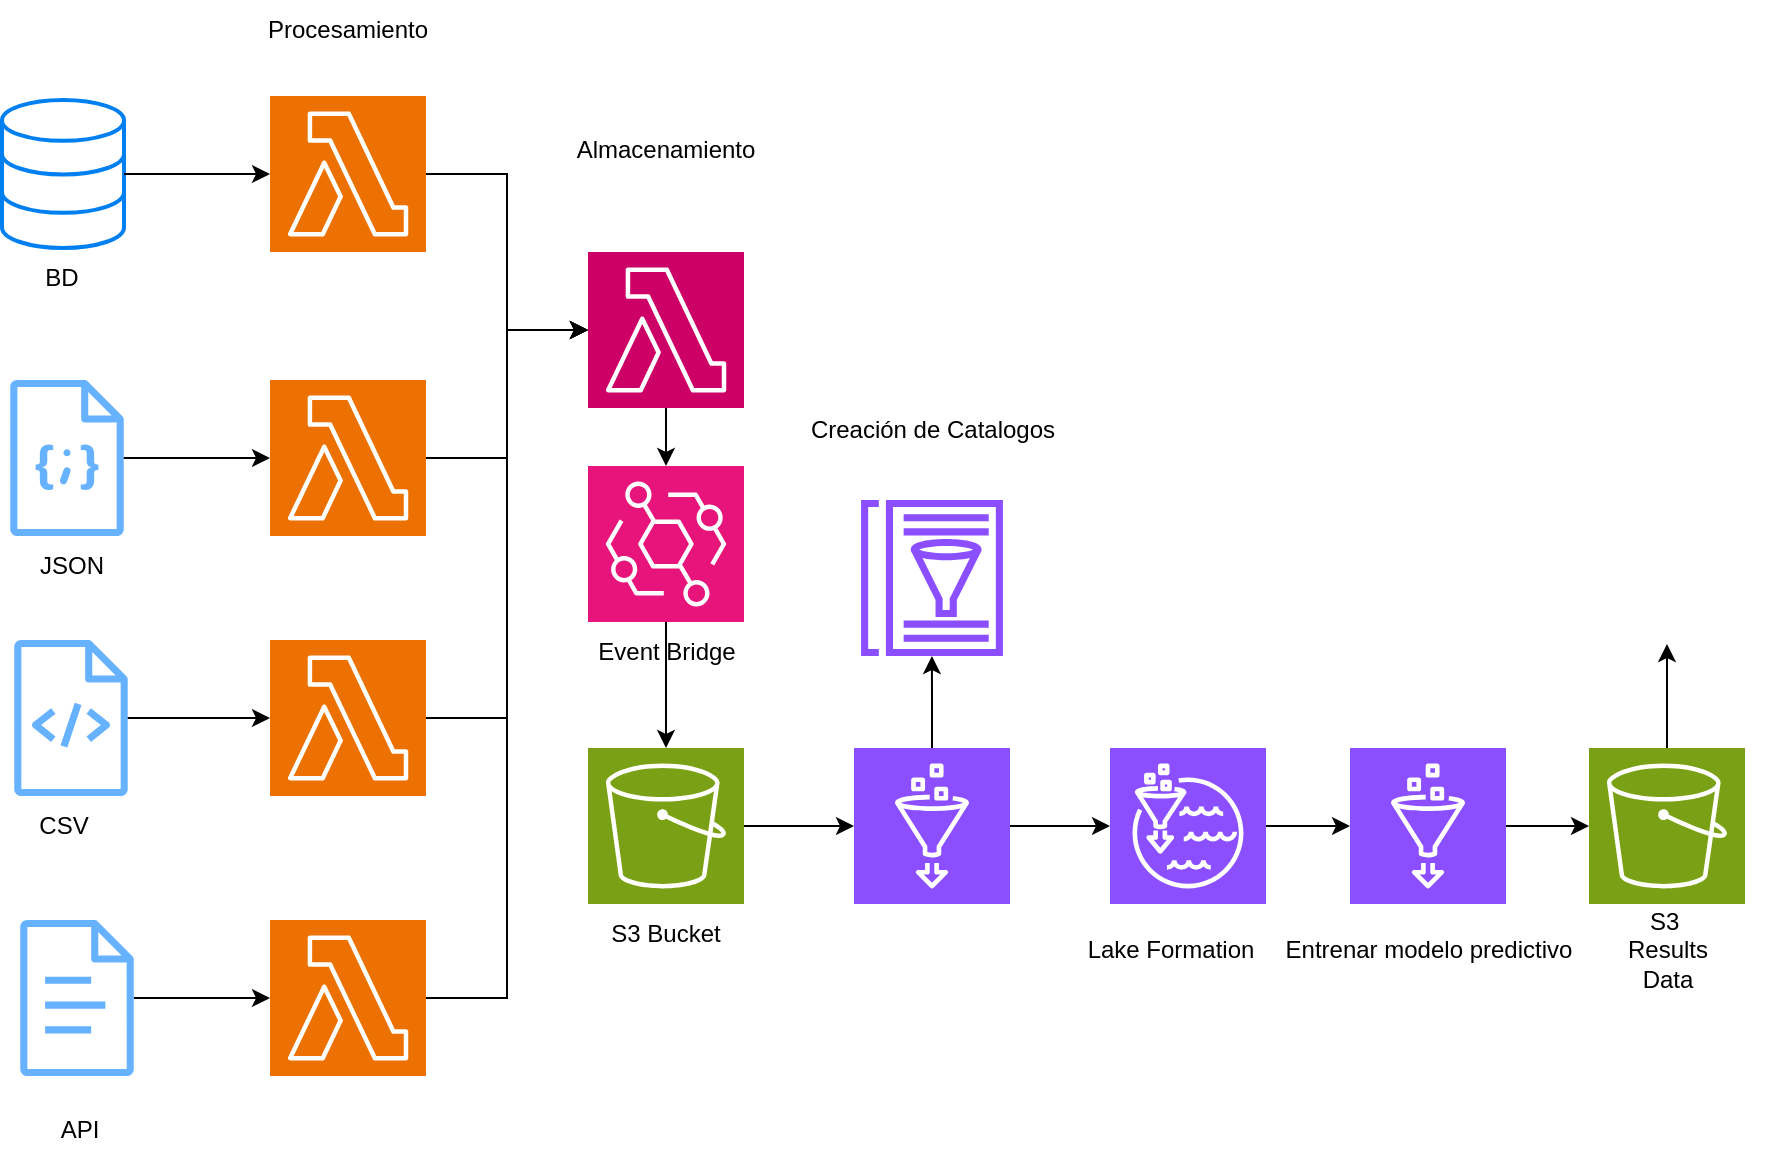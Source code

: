 <mxfile version="26.2.14">
  <diagram name="Página-1" id="gfYEeVXDrZuQ-25ZXmSc">
    <mxGraphModel dx="1554" dy="933" grid="1" gridSize="10" guides="1" tooltips="1" connect="1" arrows="1" fold="1" page="1" pageScale="1" pageWidth="1200" pageHeight="1600" math="0" shadow="0">
      <root>
        <mxCell id="0" />
        <mxCell id="1" parent="0" />
        <mxCell id="uiOcUS1UXc89rVokBoGU-2" value="" style="sketch=0;outlineConnect=0;fontColor=#232F3E;gradientColor=none;fillColor=#66B2FF;strokeColor=none;dashed=0;verticalLabelPosition=bottom;verticalAlign=top;align=center;html=1;fontSize=12;fontStyle=0;aspect=fixed;pointerEvents=1;shape=mxgraph.aws4.source_code;" vertex="1" parent="1">
          <mxGeometry x="102" y="530" width="57" height="78" as="geometry" />
        </mxCell>
        <mxCell id="uiOcUS1UXc89rVokBoGU-3" value="" style="sketch=0;outlineConnect=0;fontColor=#232F3E;gradientColor=none;fillColor=#66B2FF;strokeColor=none;dashed=0;verticalLabelPosition=bottom;verticalAlign=top;align=center;html=1;fontSize=12;fontStyle=0;aspect=fixed;pointerEvents=1;shape=mxgraph.aws4.json_script;" vertex="1" parent="1">
          <mxGeometry x="100" y="400" width="57" height="78" as="geometry" />
        </mxCell>
        <mxCell id="uiOcUS1UXc89rVokBoGU-6" value="" style="sketch=0;points=[[0,0,0],[0.25,0,0],[0.5,0,0],[0.75,0,0],[1,0,0],[0,1,0],[0.25,1,0],[0.5,1,0],[0.75,1,0],[1,1,0],[0,0.25,0],[0,0.5,0],[0,0.75,0],[1,0.25,0],[1,0.5,0],[1,0.75,0]];outlineConnect=0;fontColor=#232F3E;fillColor=#7AA116;strokeColor=#ffffff;dashed=0;verticalLabelPosition=bottom;verticalAlign=top;align=center;html=1;fontSize=12;fontStyle=0;aspect=fixed;shape=mxgraph.aws4.resourceIcon;resIcon=mxgraph.aws4.s3;" vertex="1" parent="1">
          <mxGeometry x="389" y="584" width="78" height="78" as="geometry" />
        </mxCell>
        <mxCell id="uiOcUS1UXc89rVokBoGU-7" value="S3 Bucket" style="text;html=1;align=center;verticalAlign=middle;whiteSpace=wrap;rounded=0;" vertex="1" parent="1">
          <mxGeometry x="398" y="662" width="60" height="30" as="geometry" />
        </mxCell>
        <mxCell id="uiOcUS1UXc89rVokBoGU-8" value="" style="sketch=0;points=[[0,0,0],[0.25,0,0],[0.5,0,0],[0.75,0,0],[1,0,0],[0,1,0],[0.25,1,0],[0.5,1,0],[0.75,1,0],[1,1,0],[0,0.25,0],[0,0.5,0],[0,0.75,0],[1,0.25,0],[1,0.5,0],[1,0.75,0]];outlineConnect=0;fontColor=#232F3E;fillColor=#ED7100;strokeColor=#ffffff;dashed=0;verticalLabelPosition=bottom;verticalAlign=top;align=center;html=1;fontSize=12;fontStyle=0;aspect=fixed;shape=mxgraph.aws4.resourceIcon;resIcon=mxgraph.aws4.lambda;" vertex="1" parent="1">
          <mxGeometry x="230" y="258" width="78" height="78" as="geometry" />
        </mxCell>
        <mxCell id="uiOcUS1UXc89rVokBoGU-39" style="edgeStyle=orthogonalEdgeStyle;rounded=0;orthogonalLoop=1;jettySize=auto;html=1;" edge="1" parent="1" source="uiOcUS1UXc89rVokBoGU-9" target="uiOcUS1UXc89rVokBoGU-28">
          <mxGeometry relative="1" as="geometry" />
        </mxCell>
        <mxCell id="uiOcUS1UXc89rVokBoGU-9" value="" style="sketch=0;points=[[0,0,0],[0.25,0,0],[0.5,0,0],[0.75,0,0],[1,0,0],[0,1,0],[0.25,1,0],[0.5,1,0],[0.75,1,0],[1,1,0],[0,0.25,0],[0,0.5,0],[0,0.75,0],[1,0.25,0],[1,0.5,0],[1,0.75,0]];outlineConnect=0;fontColor=#232F3E;fillColor=#ED7100;strokeColor=#ffffff;dashed=0;verticalLabelPosition=bottom;verticalAlign=top;align=center;html=1;fontSize=12;fontStyle=0;aspect=fixed;shape=mxgraph.aws4.resourceIcon;resIcon=mxgraph.aws4.lambda;" vertex="1" parent="1">
          <mxGeometry x="230" y="400" width="78" height="78" as="geometry" />
        </mxCell>
        <mxCell id="uiOcUS1UXc89rVokBoGU-10" value="BD" style="text;html=1;align=center;verticalAlign=middle;whiteSpace=wrap;rounded=0;" vertex="1" parent="1">
          <mxGeometry x="96" y="334" width="60" height="30" as="geometry" />
        </mxCell>
        <mxCell id="uiOcUS1UXc89rVokBoGU-11" value="JSON" style="text;html=1;align=center;verticalAlign=middle;whiteSpace=wrap;rounded=0;" vertex="1" parent="1">
          <mxGeometry x="100.5" y="478" width="60" height="30" as="geometry" />
        </mxCell>
        <mxCell id="uiOcUS1UXc89rVokBoGU-12" value="CSV" style="text;html=1;align=center;verticalAlign=middle;whiteSpace=wrap;rounded=0;" vertex="1" parent="1">
          <mxGeometry x="97" y="608" width="60" height="30" as="geometry" />
        </mxCell>
        <mxCell id="uiOcUS1UXc89rVokBoGU-22" style="edgeStyle=orthogonalEdgeStyle;rounded=0;orthogonalLoop=1;jettySize=auto;html=1;" edge="1" parent="1" source="uiOcUS1UXc89rVokBoGU-13" target="uiOcUS1UXc89rVokBoGU-18">
          <mxGeometry relative="1" as="geometry" />
        </mxCell>
        <mxCell id="uiOcUS1UXc89rVokBoGU-13" value="" style="sketch=0;outlineConnect=0;fontColor=#232F3E;gradientColor=none;fillColor=#66B2FF;strokeColor=none;dashed=0;verticalLabelPosition=bottom;verticalAlign=top;align=center;html=1;fontSize=12;fontStyle=0;aspect=fixed;pointerEvents=1;shape=mxgraph.aws4.document;" vertex="1" parent="1">
          <mxGeometry x="105" y="670" width="57" height="78" as="geometry" />
        </mxCell>
        <mxCell id="uiOcUS1UXc89rVokBoGU-14" value="API" style="text;html=1;align=center;verticalAlign=middle;whiteSpace=wrap;rounded=0;" vertex="1" parent="1">
          <mxGeometry x="105" y="760" width="60" height="30" as="geometry" />
        </mxCell>
        <mxCell id="uiOcUS1UXc89rVokBoGU-15" value="" style="html=1;verticalLabelPosition=bottom;align=center;labelBackgroundColor=#ffffff;verticalAlign=top;strokeWidth=2;strokeColor=#0080F0;shadow=0;dashed=0;shape=mxgraph.ios7.icons.data;" vertex="1" parent="1">
          <mxGeometry x="96" y="260" width="61" height="74" as="geometry" />
        </mxCell>
        <mxCell id="uiOcUS1UXc89rVokBoGU-17" value="" style="sketch=0;points=[[0,0,0],[0.25,0,0],[0.5,0,0],[0.75,0,0],[1,0,0],[0,1,0],[0.25,1,0],[0.5,1,0],[0.75,1,0],[1,1,0],[0,0.25,0],[0,0.5,0],[0,0.75,0],[1,0.25,0],[1,0.5,0],[1,0.75,0]];outlineConnect=0;fontColor=#232F3E;fillColor=#ED7100;strokeColor=#ffffff;dashed=0;verticalLabelPosition=bottom;verticalAlign=top;align=center;html=1;fontSize=12;fontStyle=0;aspect=fixed;shape=mxgraph.aws4.resourceIcon;resIcon=mxgraph.aws4.lambda;" vertex="1" parent="1">
          <mxGeometry x="230" y="530" width="78" height="78" as="geometry" />
        </mxCell>
        <mxCell id="uiOcUS1UXc89rVokBoGU-18" value="" style="sketch=0;points=[[0,0,0],[0.25,0,0],[0.5,0,0],[0.75,0,0],[1,0,0],[0,1,0],[0.25,1,0],[0.5,1,0],[0.75,1,0],[1,1,0],[0,0.25,0],[0,0.5,0],[0,0.75,0],[1,0.25,0],[1,0.5,0],[1,0.75,0]];outlineConnect=0;fontColor=#232F3E;fillColor=#ED7100;strokeColor=#ffffff;dashed=0;verticalLabelPosition=bottom;verticalAlign=top;align=center;html=1;fontSize=12;fontStyle=0;aspect=fixed;shape=mxgraph.aws4.resourceIcon;resIcon=mxgraph.aws4.lambda;" vertex="1" parent="1">
          <mxGeometry x="230" y="670" width="78" height="78" as="geometry" />
        </mxCell>
        <mxCell id="uiOcUS1UXc89rVokBoGU-19" style="edgeStyle=orthogonalEdgeStyle;rounded=0;orthogonalLoop=1;jettySize=auto;html=1;entryX=0;entryY=0.5;entryDx=0;entryDy=0;entryPerimeter=0;" edge="1" parent="1" source="uiOcUS1UXc89rVokBoGU-15" target="uiOcUS1UXc89rVokBoGU-8">
          <mxGeometry relative="1" as="geometry" />
        </mxCell>
        <mxCell id="uiOcUS1UXc89rVokBoGU-20" style="edgeStyle=orthogonalEdgeStyle;rounded=0;orthogonalLoop=1;jettySize=auto;html=1;entryX=0;entryY=0.5;entryDx=0;entryDy=0;entryPerimeter=0;" edge="1" parent="1" source="uiOcUS1UXc89rVokBoGU-3" target="uiOcUS1UXc89rVokBoGU-9">
          <mxGeometry relative="1" as="geometry" />
        </mxCell>
        <mxCell id="uiOcUS1UXc89rVokBoGU-21" style="edgeStyle=orthogonalEdgeStyle;rounded=0;orthogonalLoop=1;jettySize=auto;html=1;entryX=0;entryY=0.5;entryDx=0;entryDy=0;entryPerimeter=0;" edge="1" parent="1" source="uiOcUS1UXc89rVokBoGU-2" target="uiOcUS1UXc89rVokBoGU-17">
          <mxGeometry relative="1" as="geometry" />
        </mxCell>
        <mxCell id="uiOcUS1UXc89rVokBoGU-43" style="edgeStyle=orthogonalEdgeStyle;rounded=0;orthogonalLoop=1;jettySize=auto;html=1;" edge="1" parent="1" source="uiOcUS1UXc89rVokBoGU-66" target="uiOcUS1UXc89rVokBoGU-6">
          <mxGeometry relative="1" as="geometry" />
        </mxCell>
        <mxCell id="uiOcUS1UXc89rVokBoGU-28" value="" style="sketch=0;points=[[0,0,0],[0.25,0,0],[0.5,0,0],[0.75,0,0],[1,0,0],[0,1,0],[0.25,1,0],[0.5,1,0],[0.75,1,0],[1,1,0],[0,0.25,0],[0,0.5,0],[0,0.75,0],[1,0.25,0],[1,0.5,0],[1,0.75,0]];outlineConnect=0;fontColor=#232F3E;fillColor=#CC0066;strokeColor=#ffffff;dashed=0;verticalLabelPosition=bottom;verticalAlign=top;align=center;html=1;fontSize=12;fontStyle=0;aspect=fixed;shape=mxgraph.aws4.resourceIcon;resIcon=mxgraph.aws4.lambda;" vertex="1" parent="1">
          <mxGeometry x="389" y="336" width="78" height="78" as="geometry" />
        </mxCell>
        <mxCell id="uiOcUS1UXc89rVokBoGU-35" value="Almacenamiento" style="text;html=1;align=center;verticalAlign=middle;whiteSpace=wrap;rounded=0;" vertex="1" parent="1">
          <mxGeometry x="398" y="270" width="60" height="30" as="geometry" />
        </mxCell>
        <mxCell id="uiOcUS1UXc89rVokBoGU-37" value="Procesamiento" style="text;html=1;align=center;verticalAlign=middle;whiteSpace=wrap;rounded=0;" vertex="1" parent="1">
          <mxGeometry x="239" y="210" width="60" height="30" as="geometry" />
        </mxCell>
        <mxCell id="uiOcUS1UXc89rVokBoGU-38" style="edgeStyle=orthogonalEdgeStyle;rounded=0;orthogonalLoop=1;jettySize=auto;html=1;entryX=0;entryY=0.5;entryDx=0;entryDy=0;entryPerimeter=0;" edge="1" parent="1" source="uiOcUS1UXc89rVokBoGU-8" target="uiOcUS1UXc89rVokBoGU-28">
          <mxGeometry relative="1" as="geometry" />
        </mxCell>
        <mxCell id="uiOcUS1UXc89rVokBoGU-41" style="edgeStyle=orthogonalEdgeStyle;rounded=0;orthogonalLoop=1;jettySize=auto;html=1;entryX=0;entryY=0.5;entryDx=0;entryDy=0;entryPerimeter=0;" edge="1" parent="1" source="uiOcUS1UXc89rVokBoGU-17" target="uiOcUS1UXc89rVokBoGU-28">
          <mxGeometry relative="1" as="geometry" />
        </mxCell>
        <mxCell id="uiOcUS1UXc89rVokBoGU-42" style="edgeStyle=orthogonalEdgeStyle;rounded=0;orthogonalLoop=1;jettySize=auto;html=1;entryX=0;entryY=0.5;entryDx=0;entryDy=0;entryPerimeter=0;" edge="1" parent="1" source="uiOcUS1UXc89rVokBoGU-18" target="uiOcUS1UXc89rVokBoGU-28">
          <mxGeometry relative="1" as="geometry" />
        </mxCell>
        <mxCell id="uiOcUS1UXc89rVokBoGU-47" style="edgeStyle=orthogonalEdgeStyle;rounded=0;orthogonalLoop=1;jettySize=auto;html=1;" edge="1" parent="1" source="uiOcUS1UXc89rVokBoGU-44" target="uiOcUS1UXc89rVokBoGU-45">
          <mxGeometry relative="1" as="geometry" />
        </mxCell>
        <mxCell id="uiOcUS1UXc89rVokBoGU-44" value="" style="sketch=0;points=[[0,0,0],[0.25,0,0],[0.5,0,0],[0.75,0,0],[1,0,0],[0,1,0],[0.25,1,0],[0.5,1,0],[0.75,1,0],[1,1,0],[0,0.25,0],[0,0.5,0],[0,0.75,0],[1,0.25,0],[1,0.5,0],[1,0.75,0]];outlineConnect=0;fontColor=#232F3E;fillColor=#8C4FFF;strokeColor=#ffffff;dashed=0;verticalLabelPosition=bottom;verticalAlign=top;align=center;html=1;fontSize=12;fontStyle=0;aspect=fixed;shape=mxgraph.aws4.resourceIcon;resIcon=mxgraph.aws4.glue;" vertex="1" parent="1">
          <mxGeometry x="522" y="584" width="78" height="78" as="geometry" />
        </mxCell>
        <mxCell id="uiOcUS1UXc89rVokBoGU-45" value="" style="sketch=0;outlineConnect=0;fontColor=#232F3E;gradientColor=none;fillColor=#8C4FFF;strokeColor=none;dashed=0;verticalLabelPosition=bottom;verticalAlign=top;align=center;html=1;fontSize=12;fontStyle=0;aspect=fixed;pointerEvents=1;shape=mxgraph.aws4.glue_data_catalog;" vertex="1" parent="1">
          <mxGeometry x="525" y="460" width="72" height="78" as="geometry" />
        </mxCell>
        <mxCell id="uiOcUS1UXc89rVokBoGU-46" style="edgeStyle=orthogonalEdgeStyle;rounded=0;orthogonalLoop=1;jettySize=auto;html=1;entryX=0;entryY=0.5;entryDx=0;entryDy=0;entryPerimeter=0;" edge="1" parent="1" source="uiOcUS1UXc89rVokBoGU-6" target="uiOcUS1UXc89rVokBoGU-44">
          <mxGeometry relative="1" as="geometry" />
        </mxCell>
        <mxCell id="uiOcUS1UXc89rVokBoGU-49" style="edgeStyle=orthogonalEdgeStyle;rounded=0;orthogonalLoop=1;jettySize=auto;html=1;entryX=0;entryY=0.5;entryDx=0;entryDy=0;entryPerimeter=0;" edge="1" parent="1" source="uiOcUS1UXc89rVokBoGU-44">
          <mxGeometry relative="1" as="geometry">
            <mxPoint x="650" y="623" as="targetPoint" />
          </mxGeometry>
        </mxCell>
        <mxCell id="uiOcUS1UXc89rVokBoGU-51" value="" style="sketch=0;points=[[0,0,0],[0.25,0,0],[0.5,0,0],[0.75,0,0],[1,0,0],[0,1,0],[0.25,1,0],[0.5,1,0],[0.75,1,0],[1,1,0],[0,0.25,0],[0,0.5,0],[0,0.75,0],[1,0.25,0],[1,0.5,0],[1,0.75,0]];outlineConnect=0;fontColor=#232F3E;fillColor=#8C4FFF;strokeColor=#ffffff;dashed=0;verticalLabelPosition=bottom;verticalAlign=top;align=center;html=1;fontSize=12;fontStyle=0;aspect=fixed;shape=mxgraph.aws4.resourceIcon;resIcon=mxgraph.aws4.lake_formation;" vertex="1" parent="1">
          <mxGeometry x="650" y="584" width="78" height="78" as="geometry" />
        </mxCell>
        <mxCell id="uiOcUS1UXc89rVokBoGU-52" value="" style="sketch=0;points=[[0,0,0],[0.25,0,0],[0.5,0,0],[0.75,0,0],[1,0,0],[0,1,0],[0.25,1,0],[0.5,1,0],[0.75,1,0],[1,1,0],[0,0.25,0],[0,0.5,0],[0,0.75,0],[1,0.25,0],[1,0.5,0],[1,0.75,0]];outlineConnect=0;fontColor=#232F3E;fillColor=#8C4FFF;strokeColor=#ffffff;dashed=0;verticalLabelPosition=bottom;verticalAlign=top;align=center;html=1;fontSize=12;fontStyle=0;aspect=fixed;shape=mxgraph.aws4.resourceIcon;resIcon=mxgraph.aws4.glue;" vertex="1" parent="1">
          <mxGeometry x="770" y="584" width="78" height="78" as="geometry" />
        </mxCell>
        <mxCell id="uiOcUS1UXc89rVokBoGU-53" style="edgeStyle=orthogonalEdgeStyle;rounded=0;orthogonalLoop=1;jettySize=auto;html=1;entryX=0;entryY=0.5;entryDx=0;entryDy=0;entryPerimeter=0;" edge="1" parent="1" source="uiOcUS1UXc89rVokBoGU-51" target="uiOcUS1UXc89rVokBoGU-52">
          <mxGeometry relative="1" as="geometry" />
        </mxCell>
        <mxCell id="uiOcUS1UXc89rVokBoGU-54" value="&lt;span id=&quot;docs-internal-guid-f54655bc-7fff-d866-c26d-fa4de6e5eb7c&quot;&gt;&lt;span style=&quot;font-family: Arial, sans-serif; background-color: transparent; font-variant-numeric: normal; font-variant-east-asian: normal; font-variant-alternates: normal; font-variant-position: normal; font-variant-emoji: normal; vertical-align: baseline; white-space-collapse: preserve;&quot;&gt;&lt;font&gt;Entrenar modelo predictivo&lt;/font&gt;&lt;/span&gt;&lt;/span&gt;" style="text;html=1;align=center;verticalAlign=middle;whiteSpace=wrap;rounded=0;" vertex="1" parent="1">
          <mxGeometry x="728.5" y="670" width="161" height="30" as="geometry" />
        </mxCell>
        <mxCell id="uiOcUS1UXc89rVokBoGU-55" value="&lt;span id=&quot;docs-internal-guid-f54655bc-7fff-d866-c26d-fa4de6e5eb7c&quot;&gt;&lt;span style=&quot;font-family: Arial, sans-serif; background-color: transparent; font-variant-numeric: normal; font-variant-east-asian: normal; font-variant-alternates: normal; font-variant-position: normal; font-variant-emoji: normal; vertical-align: baseline; white-space-collapse: preserve;&quot;&gt;&lt;font&gt;Lake Formation&lt;/font&gt;&lt;/span&gt;&lt;/span&gt;" style="text;html=1;align=center;verticalAlign=middle;whiteSpace=wrap;rounded=0;" vertex="1" parent="1">
          <mxGeometry x="600" y="670" width="161" height="30" as="geometry" />
        </mxCell>
        <mxCell id="uiOcUS1UXc89rVokBoGU-56" value="&lt;font face=&quot;Arial, sans-serif&quot;&gt;&lt;span style=&quot;white-space-collapse: preserve;&quot;&gt;Creación de Catalogos&lt;/span&gt;&lt;/font&gt;" style="text;html=1;align=center;verticalAlign=middle;whiteSpace=wrap;rounded=0;" vertex="1" parent="1">
          <mxGeometry x="480.5" y="410" width="161" height="30" as="geometry" />
        </mxCell>
        <mxCell id="uiOcUS1UXc89rVokBoGU-60" value="" style="shape=image;imageAspect=0;aspect=fixed;verticalLabelPosition=bottom;verticalAlign=top;image=https://discover.strongdm.com/hs-fs/hubfs/Technology%20Images/apache-superset.png?width=150&amp;height=150&amp;name=apache-superset.png;" vertex="1" parent="1">
          <mxGeometry x="878.5" y="432" width="100" height="100" as="geometry" />
        </mxCell>
        <mxCell id="uiOcUS1UXc89rVokBoGU-64" style="edgeStyle=orthogonalEdgeStyle;rounded=0;orthogonalLoop=1;jettySize=auto;html=1;" edge="1" parent="1" source="uiOcUS1UXc89rVokBoGU-62" target="uiOcUS1UXc89rVokBoGU-60">
          <mxGeometry relative="1" as="geometry" />
        </mxCell>
        <mxCell id="uiOcUS1UXc89rVokBoGU-62" value="" style="sketch=0;points=[[0,0,0],[0.25,0,0],[0.5,0,0],[0.75,0,0],[1,0,0],[0,1,0],[0.25,1,0],[0.5,1,0],[0.75,1,0],[1,1,0],[0,0.25,0],[0,0.5,0],[0,0.75,0],[1,0.25,0],[1,0.5,0],[1,0.75,0]];outlineConnect=0;fontColor=#232F3E;fillColor=#7AA116;strokeColor=#ffffff;dashed=0;verticalLabelPosition=bottom;verticalAlign=top;align=center;html=1;fontSize=12;fontStyle=0;aspect=fixed;shape=mxgraph.aws4.resourceIcon;resIcon=mxgraph.aws4.s3;" vertex="1" parent="1">
          <mxGeometry x="889.5" y="584" width="78" height="78" as="geometry" />
        </mxCell>
        <mxCell id="uiOcUS1UXc89rVokBoGU-63" style="edgeStyle=orthogonalEdgeStyle;rounded=0;orthogonalLoop=1;jettySize=auto;html=1;entryX=0;entryY=0.5;entryDx=0;entryDy=0;entryPerimeter=0;" edge="1" parent="1" source="uiOcUS1UXc89rVokBoGU-52" target="uiOcUS1UXc89rVokBoGU-62">
          <mxGeometry relative="1" as="geometry" />
        </mxCell>
        <mxCell id="uiOcUS1UXc89rVokBoGU-65" value="S3&amp;nbsp;&lt;div&gt;Results Data&lt;/div&gt;" style="text;html=1;align=center;verticalAlign=middle;whiteSpace=wrap;rounded=0;" vertex="1" parent="1">
          <mxGeometry x="898.5" y="670" width="60" height="30" as="geometry" />
        </mxCell>
        <mxCell id="uiOcUS1UXc89rVokBoGU-71" value="" style="edgeStyle=orthogonalEdgeStyle;rounded=0;orthogonalLoop=1;jettySize=auto;html=1;" edge="1" parent="1" source="uiOcUS1UXc89rVokBoGU-28" target="uiOcUS1UXc89rVokBoGU-66">
          <mxGeometry relative="1" as="geometry">
            <mxPoint x="428" y="414" as="sourcePoint" />
            <mxPoint x="428" y="584" as="targetPoint" />
          </mxGeometry>
        </mxCell>
        <mxCell id="uiOcUS1UXc89rVokBoGU-66" value="" style="sketch=0;points=[[0,0,0],[0.25,0,0],[0.5,0,0],[0.75,0,0],[1,0,0],[0,1,0],[0.25,1,0],[0.5,1,0],[0.75,1,0],[1,1,0],[0,0.25,0],[0,0.5,0],[0,0.75,0],[1,0.25,0],[1,0.5,0],[1,0.75,0]];outlineConnect=0;fontColor=#232F3E;fillColor=#E7157B;strokeColor=#ffffff;dashed=0;verticalLabelPosition=bottom;verticalAlign=top;align=center;html=1;fontSize=12;fontStyle=0;aspect=fixed;shape=mxgraph.aws4.resourceIcon;resIcon=mxgraph.aws4.eventbridge;" vertex="1" parent="1">
          <mxGeometry x="389" y="443" width="78" height="78" as="geometry" />
        </mxCell>
        <mxCell id="uiOcUS1UXc89rVokBoGU-74" value="&lt;font face=&quot;Arial, sans-serif&quot;&gt;&lt;span style=&quot;white-space-collapse: preserve;&quot;&gt;Event Bridge&lt;/span&gt;&lt;/font&gt;" style="text;html=1;align=center;verticalAlign=middle;whiteSpace=wrap;rounded=0;" vertex="1" parent="1">
          <mxGeometry x="347.5" y="521" width="161" height="30" as="geometry" />
        </mxCell>
      </root>
    </mxGraphModel>
  </diagram>
</mxfile>
